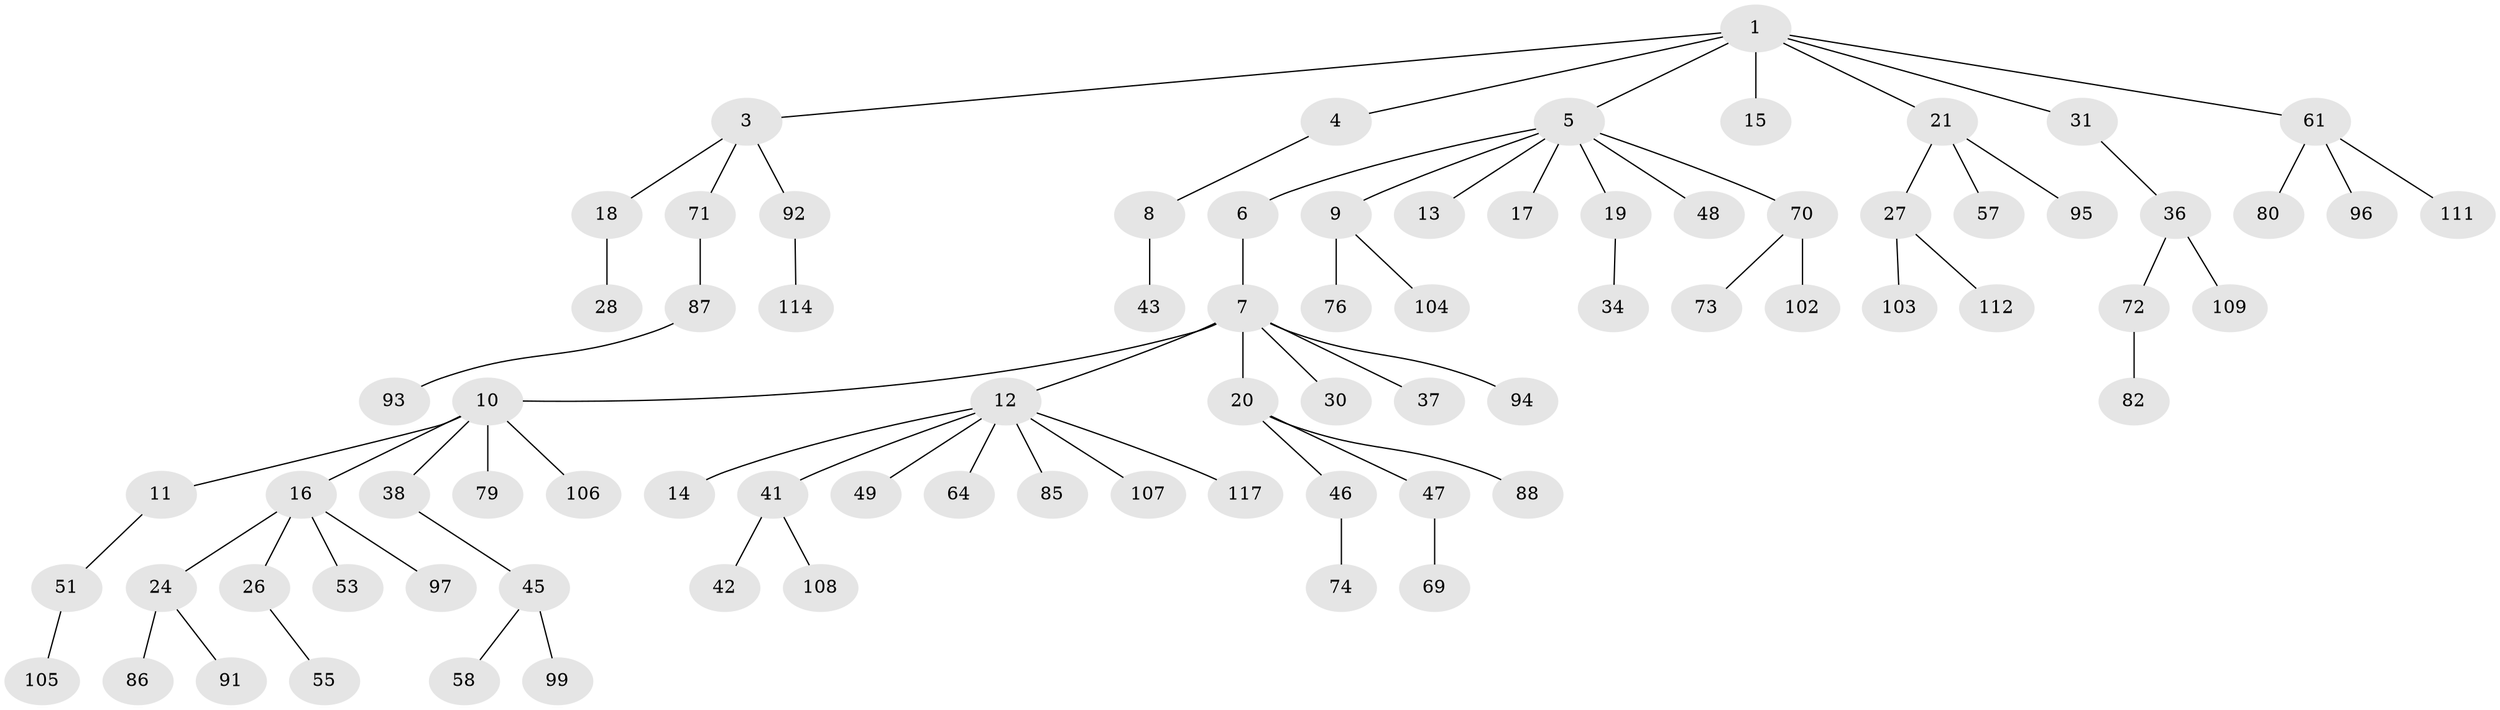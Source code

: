 // Generated by graph-tools (version 1.1) at 2025/24/03/03/25 07:24:04]
// undirected, 79 vertices, 78 edges
graph export_dot {
graph [start="1"]
  node [color=gray90,style=filled];
  1 [super="+2"];
  3 [super="+44"];
  4 [super="+22"];
  5 [super="+81"];
  6;
  7 [super="+25"];
  8 [super="+33"];
  9 [super="+60"];
  10 [super="+77"];
  11;
  12 [super="+23"];
  13 [super="+66"];
  14 [super="+39"];
  15 [super="+84"];
  16 [super="+68"];
  17;
  18;
  19 [super="+40"];
  20 [super="+32"];
  21 [super="+52"];
  24 [super="+62"];
  26;
  27 [super="+116"];
  28 [super="+29"];
  30;
  31 [super="+67"];
  34 [super="+35"];
  36 [super="+59"];
  37 [super="+75"];
  38;
  41 [super="+56"];
  42 [super="+50"];
  43;
  45 [super="+54"];
  46 [super="+100"];
  47 [super="+63"];
  48;
  49;
  51 [super="+78"];
  53;
  55;
  57;
  58 [super="+65"];
  61;
  64 [super="+110"];
  69;
  70 [super="+89"];
  71;
  72;
  73;
  74 [super="+113"];
  76 [super="+83"];
  79;
  80 [super="+115"];
  82;
  85;
  86;
  87 [super="+90"];
  88;
  91;
  92;
  93 [super="+101"];
  94;
  95 [super="+98"];
  96;
  97;
  99;
  102;
  103;
  104;
  105;
  106;
  107;
  108;
  109;
  111;
  112;
  114;
  117;
  1 -- 3;
  1 -- 4;
  1 -- 5;
  1 -- 21;
  1 -- 15;
  1 -- 61;
  1 -- 31;
  3 -- 18;
  3 -- 71;
  3 -- 92;
  4 -- 8;
  5 -- 6;
  5 -- 9;
  5 -- 13;
  5 -- 17;
  5 -- 19;
  5 -- 48;
  5 -- 70;
  6 -- 7;
  7 -- 10;
  7 -- 12;
  7 -- 20;
  7 -- 30;
  7 -- 37;
  7 -- 94;
  8 -- 43;
  9 -- 76;
  9 -- 104;
  10 -- 11;
  10 -- 16;
  10 -- 38;
  10 -- 79;
  10 -- 106;
  11 -- 51;
  12 -- 14;
  12 -- 64;
  12 -- 85;
  12 -- 107;
  12 -- 41;
  12 -- 117;
  12 -- 49;
  16 -- 24;
  16 -- 26;
  16 -- 53;
  16 -- 97;
  18 -- 28;
  19 -- 34;
  20 -- 46;
  20 -- 88;
  20 -- 47;
  21 -- 27;
  21 -- 57;
  21 -- 95;
  24 -- 91;
  24 -- 86;
  26 -- 55;
  27 -- 103;
  27 -- 112;
  31 -- 36;
  36 -- 72;
  36 -- 109;
  38 -- 45;
  41 -- 42;
  41 -- 108;
  45 -- 99;
  45 -- 58;
  46 -- 74;
  47 -- 69;
  51 -- 105;
  61 -- 80;
  61 -- 96;
  61 -- 111;
  70 -- 73;
  70 -- 102;
  71 -- 87;
  72 -- 82;
  87 -- 93;
  92 -- 114;
}
